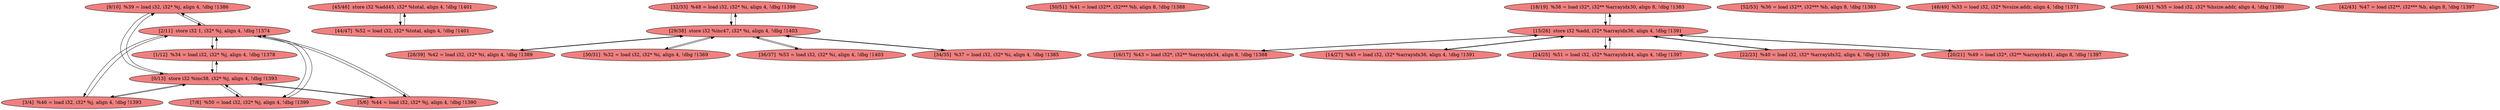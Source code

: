 
digraph G {


node685 [fillcolor=lightcoral,label="[9/10]  %39 = load i32, i32* %j, align 4, !dbg !1386",shape=ellipse,style=filled ]
node684 [fillcolor=lightcoral,label="[3/4]  %46 = load i32, i32* %j, align 4, !dbg !1393",shape=ellipse,style=filled ]
node682 [fillcolor=lightcoral,label="[45/46]  store i32 %add45, i32* %total, align 4, !dbg !1401",shape=ellipse,style=filled ]
node681 [fillcolor=lightcoral,label="[7/8]  %50 = load i32, i32* %j, align 4, !dbg !1399",shape=ellipse,style=filled ]
node680 [fillcolor=lightcoral,label="[32/33]  %48 = load i32, i32* %i, align 4, !dbg !1398",shape=ellipse,style=filled ]
node679 [fillcolor=lightcoral,label="[50/51]  %41 = load i32**, i32*** %b, align 8, !dbg !1388",shape=ellipse,style=filled ]
node665 [fillcolor=lightcoral,label="[28/39]  %42 = load i32, i32* %i, align 4, !dbg !1389",shape=ellipse,style=filled ]
node666 [fillcolor=lightcoral,label="[18/19]  %38 = load i32*, i32** %arrayidx30, align 8, !dbg !1383",shape=ellipse,style=filled ]
node686 [fillcolor=lightcoral,label="[29/38]  store i32 %inc47, i32* %i, align 4, !dbg !1403",shape=ellipse,style=filled ]
node674 [fillcolor=lightcoral,label="[30/31]  %32 = load i32, i32* %i, align 4, !dbg !1369",shape=ellipse,style=filled ]
node664 [fillcolor=lightcoral,label="[5/6]  %44 = load i32, i32* %j, align 4, !dbg !1390",shape=ellipse,style=filled ]
node678 [fillcolor=lightcoral,label="[36/37]  %53 = load i32, i32* %i, align 4, !dbg !1403",shape=ellipse,style=filled ]
node673 [fillcolor=lightcoral,label="[2/11]  store i32 1, i32* %j, align 4, !dbg !1374",shape=ellipse,style=filled ]
node683 [fillcolor=lightcoral,label="[52/53]  %36 = load i32**, i32*** %b, align 8, !dbg !1383",shape=ellipse,style=filled ]
node661 [fillcolor=lightcoral,label="[0/13]  store i32 %inc38, i32* %j, align 4, !dbg !1393",shape=ellipse,style=filled ]
node663 [fillcolor=lightcoral,label="[16/17]  %43 = load i32*, i32** %arrayidx34, align 8, !dbg !1388",shape=ellipse,style=filled ]
node662 [fillcolor=lightcoral,label="[14/27]  %45 = load i32, i32* %arrayidx36, align 4, !dbg !1391",shape=ellipse,style=filled ]
node675 [fillcolor=lightcoral,label="[48/49]  %33 = load i32, i32* %vsize.addr, align 4, !dbg !1371",shape=ellipse,style=filled ]
node667 [fillcolor=lightcoral,label="[40/41]  %35 = load i32, i32* %hsize.addr, align 4, !dbg !1380",shape=ellipse,style=filled ]
node687 [fillcolor=lightcoral,label="[34/35]  %37 = load i32, i32* %i, align 4, !dbg !1385",shape=ellipse,style=filled ]
node677 [fillcolor=lightcoral,label="[24/25]  %51 = load i32, i32* %arrayidx44, align 4, !dbg !1397",shape=ellipse,style=filled ]
node668 [fillcolor=lightcoral,label="[1/12]  %34 = load i32, i32* %j, align 4, !dbg !1378",shape=ellipse,style=filled ]
node670 [fillcolor=lightcoral,label="[22/23]  %40 = load i32, i32* %arrayidx32, align 4, !dbg !1383",shape=ellipse,style=filled ]
node671 [fillcolor=lightcoral,label="[20/21]  %49 = load i32*, i32** %arrayidx41, align 8, !dbg !1397",shape=ellipse,style=filled ]
node676 [fillcolor=lightcoral,label="[15/26]  store i32 %add, i32* %arrayidx36, align 4, !dbg !1391",shape=ellipse,style=filled ]
node669 [fillcolor=lightcoral,label="[42/43]  %47 = load i32**, i32*** %b, align 8, !dbg !1397",shape=ellipse,style=filled ]
node672 [fillcolor=lightcoral,label="[44/47]  %52 = load i32, i32* %total, align 4, !dbg !1401",shape=ellipse,style=filled ]

node680->node686 [ ]
node686->node678 [ ]
node677->node676 [ ]
node676->node677 [ ]
node681->node661 [ ]
node673->node664 [ ]
node661->node681 [ ]
node661->node685 [ ]
node664->node673 [ ]
node676->node666 [ ]
node684->node661 [ ]
node676->node671 [ ]
node684->node673 [ ]
node672->node682 [ ]
node673->node684 [ ]
node674->node686 [ ]
node665->node686 [ ]
node661->node664 [ ]
node670->node676 [ ]
node678->node686 [ ]
node687->node686 [ ]
node676->node662 [ ]
node686->node687 [ ]
node682->node672 [ ]
node686->node665 [ ]
node671->node676 [ ]
node685->node661 [ ]
node663->node676 [ ]
node685->node673 [ ]
node676->node663 [ ]
node686->node674 [ ]
node681->node673 [ ]
node661->node668 [ ]
node676->node670 [ ]
node673->node668 [ ]
node661->node684 [ ]
node673->node685 [ ]
node664->node661 [ ]
node668->node673 [ ]
node666->node676 [ ]
node668->node661 [ ]
node662->node676 [ ]
node686->node680 [ ]
node673->node681 [ ]


}
